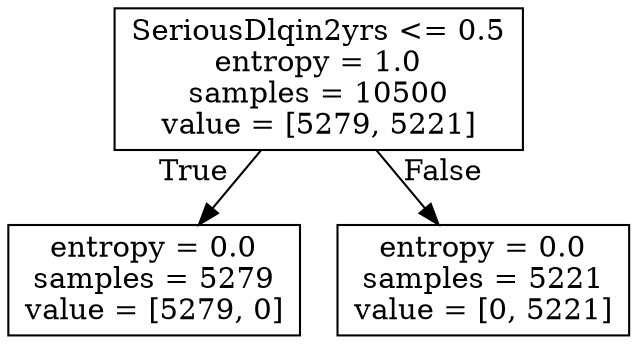 digraph Tree {
node [shape=box] ;
0 [label="SeriousDlqin2yrs <= 0.5\nentropy = 1.0\nsamples = 10500\nvalue = [5279, 5221]"] ;
1 [label="entropy = 0.0\nsamples = 5279\nvalue = [5279, 0]"] ;
0 -> 1 [labeldistance=2.5, labelangle=45, headlabel="True"] ;
2 [label="entropy = 0.0\nsamples = 5221\nvalue = [0, 5221]"] ;
0 -> 2 [labeldistance=2.5, labelangle=-45, headlabel="False"] ;
}